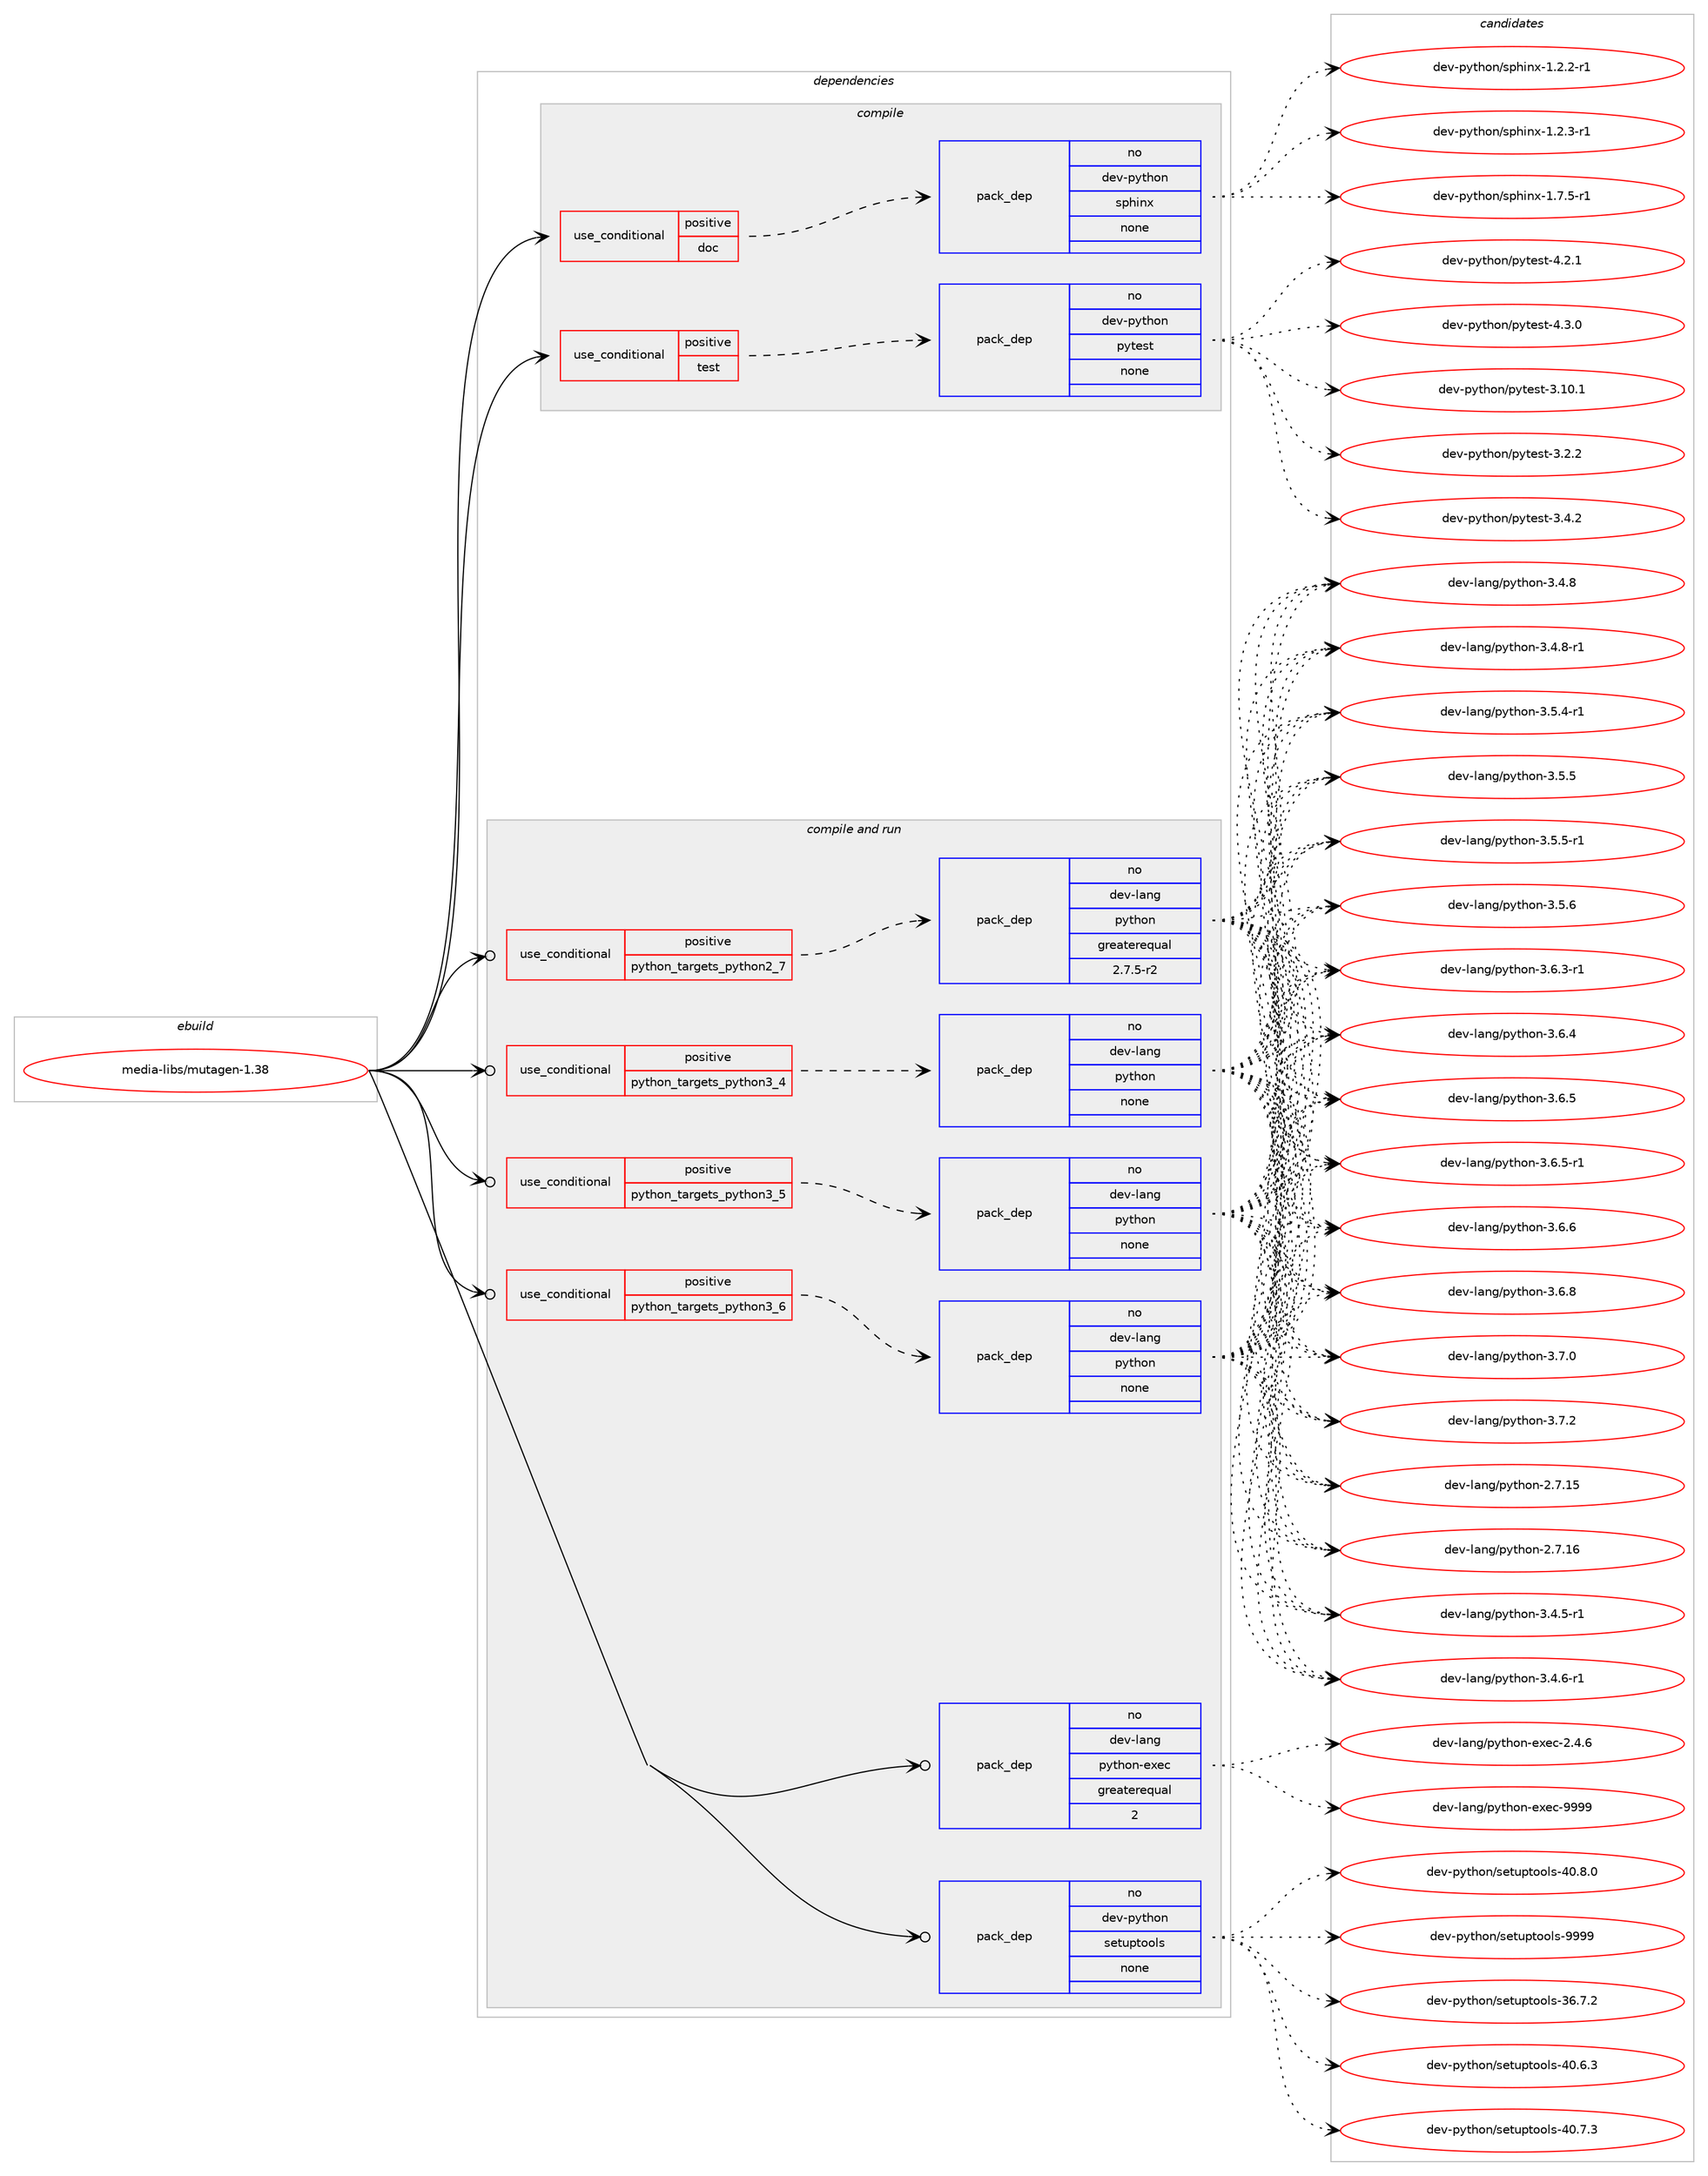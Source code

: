 digraph prolog {

# *************
# Graph options
# *************

newrank=true;
concentrate=true;
compound=true;
graph [rankdir=LR,fontname=Helvetica,fontsize=10,ranksep=1.5];#, ranksep=2.5, nodesep=0.2];
edge  [arrowhead=vee];
node  [fontname=Helvetica,fontsize=10];

# **********
# The ebuild
# **********

subgraph cluster_leftcol {
color=gray;
rank=same;
label=<<i>ebuild</i>>;
id [label="media-libs/mutagen-1.38", color=red, width=4, href="../media-libs/mutagen-1.38.svg"];
}

# ****************
# The dependencies
# ****************

subgraph cluster_midcol {
color=gray;
label=<<i>dependencies</i>>;
subgraph cluster_compile {
fillcolor="#eeeeee";
style=filled;
label=<<i>compile</i>>;
subgraph cond435484 {
dependency1616660 [label=<<TABLE BORDER="0" CELLBORDER="1" CELLSPACING="0" CELLPADDING="4"><TR><TD ROWSPAN="3" CELLPADDING="10">use_conditional</TD></TR><TR><TD>positive</TD></TR><TR><TD>doc</TD></TR></TABLE>>, shape=none, color=red];
subgraph pack1155136 {
dependency1616661 [label=<<TABLE BORDER="0" CELLBORDER="1" CELLSPACING="0" CELLPADDING="4" WIDTH="220"><TR><TD ROWSPAN="6" CELLPADDING="30">pack_dep</TD></TR><TR><TD WIDTH="110">no</TD></TR><TR><TD>dev-python</TD></TR><TR><TD>sphinx</TD></TR><TR><TD>none</TD></TR><TR><TD></TD></TR></TABLE>>, shape=none, color=blue];
}
dependency1616660:e -> dependency1616661:w [weight=20,style="dashed",arrowhead="vee"];
}
id:e -> dependency1616660:w [weight=20,style="solid",arrowhead="vee"];
subgraph cond435485 {
dependency1616662 [label=<<TABLE BORDER="0" CELLBORDER="1" CELLSPACING="0" CELLPADDING="4"><TR><TD ROWSPAN="3" CELLPADDING="10">use_conditional</TD></TR><TR><TD>positive</TD></TR><TR><TD>test</TD></TR></TABLE>>, shape=none, color=red];
subgraph pack1155137 {
dependency1616663 [label=<<TABLE BORDER="0" CELLBORDER="1" CELLSPACING="0" CELLPADDING="4" WIDTH="220"><TR><TD ROWSPAN="6" CELLPADDING="30">pack_dep</TD></TR><TR><TD WIDTH="110">no</TD></TR><TR><TD>dev-python</TD></TR><TR><TD>pytest</TD></TR><TR><TD>none</TD></TR><TR><TD></TD></TR></TABLE>>, shape=none, color=blue];
}
dependency1616662:e -> dependency1616663:w [weight=20,style="dashed",arrowhead="vee"];
}
id:e -> dependency1616662:w [weight=20,style="solid",arrowhead="vee"];
}
subgraph cluster_compileandrun {
fillcolor="#eeeeee";
style=filled;
label=<<i>compile and run</i>>;
subgraph cond435486 {
dependency1616664 [label=<<TABLE BORDER="0" CELLBORDER="1" CELLSPACING="0" CELLPADDING="4"><TR><TD ROWSPAN="3" CELLPADDING="10">use_conditional</TD></TR><TR><TD>positive</TD></TR><TR><TD>python_targets_python2_7</TD></TR></TABLE>>, shape=none, color=red];
subgraph pack1155138 {
dependency1616665 [label=<<TABLE BORDER="0" CELLBORDER="1" CELLSPACING="0" CELLPADDING="4" WIDTH="220"><TR><TD ROWSPAN="6" CELLPADDING="30">pack_dep</TD></TR><TR><TD WIDTH="110">no</TD></TR><TR><TD>dev-lang</TD></TR><TR><TD>python</TD></TR><TR><TD>greaterequal</TD></TR><TR><TD>2.7.5-r2</TD></TR></TABLE>>, shape=none, color=blue];
}
dependency1616664:e -> dependency1616665:w [weight=20,style="dashed",arrowhead="vee"];
}
id:e -> dependency1616664:w [weight=20,style="solid",arrowhead="odotvee"];
subgraph cond435487 {
dependency1616666 [label=<<TABLE BORDER="0" CELLBORDER="1" CELLSPACING="0" CELLPADDING="4"><TR><TD ROWSPAN="3" CELLPADDING="10">use_conditional</TD></TR><TR><TD>positive</TD></TR><TR><TD>python_targets_python3_4</TD></TR></TABLE>>, shape=none, color=red];
subgraph pack1155139 {
dependency1616667 [label=<<TABLE BORDER="0" CELLBORDER="1" CELLSPACING="0" CELLPADDING="4" WIDTH="220"><TR><TD ROWSPAN="6" CELLPADDING="30">pack_dep</TD></TR><TR><TD WIDTH="110">no</TD></TR><TR><TD>dev-lang</TD></TR><TR><TD>python</TD></TR><TR><TD>none</TD></TR><TR><TD></TD></TR></TABLE>>, shape=none, color=blue];
}
dependency1616666:e -> dependency1616667:w [weight=20,style="dashed",arrowhead="vee"];
}
id:e -> dependency1616666:w [weight=20,style="solid",arrowhead="odotvee"];
subgraph cond435488 {
dependency1616668 [label=<<TABLE BORDER="0" CELLBORDER="1" CELLSPACING="0" CELLPADDING="4"><TR><TD ROWSPAN="3" CELLPADDING="10">use_conditional</TD></TR><TR><TD>positive</TD></TR><TR><TD>python_targets_python3_5</TD></TR></TABLE>>, shape=none, color=red];
subgraph pack1155140 {
dependency1616669 [label=<<TABLE BORDER="0" CELLBORDER="1" CELLSPACING="0" CELLPADDING="4" WIDTH="220"><TR><TD ROWSPAN="6" CELLPADDING="30">pack_dep</TD></TR><TR><TD WIDTH="110">no</TD></TR><TR><TD>dev-lang</TD></TR><TR><TD>python</TD></TR><TR><TD>none</TD></TR><TR><TD></TD></TR></TABLE>>, shape=none, color=blue];
}
dependency1616668:e -> dependency1616669:w [weight=20,style="dashed",arrowhead="vee"];
}
id:e -> dependency1616668:w [weight=20,style="solid",arrowhead="odotvee"];
subgraph cond435489 {
dependency1616670 [label=<<TABLE BORDER="0" CELLBORDER="1" CELLSPACING="0" CELLPADDING="4"><TR><TD ROWSPAN="3" CELLPADDING="10">use_conditional</TD></TR><TR><TD>positive</TD></TR><TR><TD>python_targets_python3_6</TD></TR></TABLE>>, shape=none, color=red];
subgraph pack1155141 {
dependency1616671 [label=<<TABLE BORDER="0" CELLBORDER="1" CELLSPACING="0" CELLPADDING="4" WIDTH="220"><TR><TD ROWSPAN="6" CELLPADDING="30">pack_dep</TD></TR><TR><TD WIDTH="110">no</TD></TR><TR><TD>dev-lang</TD></TR><TR><TD>python</TD></TR><TR><TD>none</TD></TR><TR><TD></TD></TR></TABLE>>, shape=none, color=blue];
}
dependency1616670:e -> dependency1616671:w [weight=20,style="dashed",arrowhead="vee"];
}
id:e -> dependency1616670:w [weight=20,style="solid",arrowhead="odotvee"];
subgraph pack1155142 {
dependency1616672 [label=<<TABLE BORDER="0" CELLBORDER="1" CELLSPACING="0" CELLPADDING="4" WIDTH="220"><TR><TD ROWSPAN="6" CELLPADDING="30">pack_dep</TD></TR><TR><TD WIDTH="110">no</TD></TR><TR><TD>dev-lang</TD></TR><TR><TD>python-exec</TD></TR><TR><TD>greaterequal</TD></TR><TR><TD>2</TD></TR></TABLE>>, shape=none, color=blue];
}
id:e -> dependency1616672:w [weight=20,style="solid",arrowhead="odotvee"];
subgraph pack1155143 {
dependency1616673 [label=<<TABLE BORDER="0" CELLBORDER="1" CELLSPACING="0" CELLPADDING="4" WIDTH="220"><TR><TD ROWSPAN="6" CELLPADDING="30">pack_dep</TD></TR><TR><TD WIDTH="110">no</TD></TR><TR><TD>dev-python</TD></TR><TR><TD>setuptools</TD></TR><TR><TD>none</TD></TR><TR><TD></TD></TR></TABLE>>, shape=none, color=blue];
}
id:e -> dependency1616673:w [weight=20,style="solid",arrowhead="odotvee"];
}
subgraph cluster_run {
fillcolor="#eeeeee";
style=filled;
label=<<i>run</i>>;
}
}

# **************
# The candidates
# **************

subgraph cluster_choices {
rank=same;
color=gray;
label=<<i>candidates</i>>;

subgraph choice1155136 {
color=black;
nodesep=1;
choice10010111845112121116104111110471151121041051101204549465046504511449 [label="dev-python/sphinx-1.2.2-r1", color=red, width=4,href="../dev-python/sphinx-1.2.2-r1.svg"];
choice10010111845112121116104111110471151121041051101204549465046514511449 [label="dev-python/sphinx-1.2.3-r1", color=red, width=4,href="../dev-python/sphinx-1.2.3-r1.svg"];
choice10010111845112121116104111110471151121041051101204549465546534511449 [label="dev-python/sphinx-1.7.5-r1", color=red, width=4,href="../dev-python/sphinx-1.7.5-r1.svg"];
dependency1616661:e -> choice10010111845112121116104111110471151121041051101204549465046504511449:w [style=dotted,weight="100"];
dependency1616661:e -> choice10010111845112121116104111110471151121041051101204549465046514511449:w [style=dotted,weight="100"];
dependency1616661:e -> choice10010111845112121116104111110471151121041051101204549465546534511449:w [style=dotted,weight="100"];
}
subgraph choice1155137 {
color=black;
nodesep=1;
choice100101118451121211161041111104711212111610111511645514649484649 [label="dev-python/pytest-3.10.1", color=red, width=4,href="../dev-python/pytest-3.10.1.svg"];
choice1001011184511212111610411111047112121116101115116455146504650 [label="dev-python/pytest-3.2.2", color=red, width=4,href="../dev-python/pytest-3.2.2.svg"];
choice1001011184511212111610411111047112121116101115116455146524650 [label="dev-python/pytest-3.4.2", color=red, width=4,href="../dev-python/pytest-3.4.2.svg"];
choice1001011184511212111610411111047112121116101115116455246504649 [label="dev-python/pytest-4.2.1", color=red, width=4,href="../dev-python/pytest-4.2.1.svg"];
choice1001011184511212111610411111047112121116101115116455246514648 [label="dev-python/pytest-4.3.0", color=red, width=4,href="../dev-python/pytest-4.3.0.svg"];
dependency1616663:e -> choice100101118451121211161041111104711212111610111511645514649484649:w [style=dotted,weight="100"];
dependency1616663:e -> choice1001011184511212111610411111047112121116101115116455146504650:w [style=dotted,weight="100"];
dependency1616663:e -> choice1001011184511212111610411111047112121116101115116455146524650:w [style=dotted,weight="100"];
dependency1616663:e -> choice1001011184511212111610411111047112121116101115116455246504649:w [style=dotted,weight="100"];
dependency1616663:e -> choice1001011184511212111610411111047112121116101115116455246514648:w [style=dotted,weight="100"];
}
subgraph choice1155138 {
color=black;
nodesep=1;
choice10010111845108971101034711212111610411111045504655464953 [label="dev-lang/python-2.7.15", color=red, width=4,href="../dev-lang/python-2.7.15.svg"];
choice10010111845108971101034711212111610411111045504655464954 [label="dev-lang/python-2.7.16", color=red, width=4,href="../dev-lang/python-2.7.16.svg"];
choice1001011184510897110103471121211161041111104551465246534511449 [label="dev-lang/python-3.4.5-r1", color=red, width=4,href="../dev-lang/python-3.4.5-r1.svg"];
choice1001011184510897110103471121211161041111104551465246544511449 [label="dev-lang/python-3.4.6-r1", color=red, width=4,href="../dev-lang/python-3.4.6-r1.svg"];
choice100101118451089711010347112121116104111110455146524656 [label="dev-lang/python-3.4.8", color=red, width=4,href="../dev-lang/python-3.4.8.svg"];
choice1001011184510897110103471121211161041111104551465246564511449 [label="dev-lang/python-3.4.8-r1", color=red, width=4,href="../dev-lang/python-3.4.8-r1.svg"];
choice1001011184510897110103471121211161041111104551465346524511449 [label="dev-lang/python-3.5.4-r1", color=red, width=4,href="../dev-lang/python-3.5.4-r1.svg"];
choice100101118451089711010347112121116104111110455146534653 [label="dev-lang/python-3.5.5", color=red, width=4,href="../dev-lang/python-3.5.5.svg"];
choice1001011184510897110103471121211161041111104551465346534511449 [label="dev-lang/python-3.5.5-r1", color=red, width=4,href="../dev-lang/python-3.5.5-r1.svg"];
choice100101118451089711010347112121116104111110455146534654 [label="dev-lang/python-3.5.6", color=red, width=4,href="../dev-lang/python-3.5.6.svg"];
choice1001011184510897110103471121211161041111104551465446514511449 [label="dev-lang/python-3.6.3-r1", color=red, width=4,href="../dev-lang/python-3.6.3-r1.svg"];
choice100101118451089711010347112121116104111110455146544652 [label="dev-lang/python-3.6.4", color=red, width=4,href="../dev-lang/python-3.6.4.svg"];
choice100101118451089711010347112121116104111110455146544653 [label="dev-lang/python-3.6.5", color=red, width=4,href="../dev-lang/python-3.6.5.svg"];
choice1001011184510897110103471121211161041111104551465446534511449 [label="dev-lang/python-3.6.5-r1", color=red, width=4,href="../dev-lang/python-3.6.5-r1.svg"];
choice100101118451089711010347112121116104111110455146544654 [label="dev-lang/python-3.6.6", color=red, width=4,href="../dev-lang/python-3.6.6.svg"];
choice100101118451089711010347112121116104111110455146544656 [label="dev-lang/python-3.6.8", color=red, width=4,href="../dev-lang/python-3.6.8.svg"];
choice100101118451089711010347112121116104111110455146554648 [label="dev-lang/python-3.7.0", color=red, width=4,href="../dev-lang/python-3.7.0.svg"];
choice100101118451089711010347112121116104111110455146554650 [label="dev-lang/python-3.7.2", color=red, width=4,href="../dev-lang/python-3.7.2.svg"];
dependency1616665:e -> choice10010111845108971101034711212111610411111045504655464953:w [style=dotted,weight="100"];
dependency1616665:e -> choice10010111845108971101034711212111610411111045504655464954:w [style=dotted,weight="100"];
dependency1616665:e -> choice1001011184510897110103471121211161041111104551465246534511449:w [style=dotted,weight="100"];
dependency1616665:e -> choice1001011184510897110103471121211161041111104551465246544511449:w [style=dotted,weight="100"];
dependency1616665:e -> choice100101118451089711010347112121116104111110455146524656:w [style=dotted,weight="100"];
dependency1616665:e -> choice1001011184510897110103471121211161041111104551465246564511449:w [style=dotted,weight="100"];
dependency1616665:e -> choice1001011184510897110103471121211161041111104551465346524511449:w [style=dotted,weight="100"];
dependency1616665:e -> choice100101118451089711010347112121116104111110455146534653:w [style=dotted,weight="100"];
dependency1616665:e -> choice1001011184510897110103471121211161041111104551465346534511449:w [style=dotted,weight="100"];
dependency1616665:e -> choice100101118451089711010347112121116104111110455146534654:w [style=dotted,weight="100"];
dependency1616665:e -> choice1001011184510897110103471121211161041111104551465446514511449:w [style=dotted,weight="100"];
dependency1616665:e -> choice100101118451089711010347112121116104111110455146544652:w [style=dotted,weight="100"];
dependency1616665:e -> choice100101118451089711010347112121116104111110455146544653:w [style=dotted,weight="100"];
dependency1616665:e -> choice1001011184510897110103471121211161041111104551465446534511449:w [style=dotted,weight="100"];
dependency1616665:e -> choice100101118451089711010347112121116104111110455146544654:w [style=dotted,weight="100"];
dependency1616665:e -> choice100101118451089711010347112121116104111110455146544656:w [style=dotted,weight="100"];
dependency1616665:e -> choice100101118451089711010347112121116104111110455146554648:w [style=dotted,weight="100"];
dependency1616665:e -> choice100101118451089711010347112121116104111110455146554650:w [style=dotted,weight="100"];
}
subgraph choice1155139 {
color=black;
nodesep=1;
choice10010111845108971101034711212111610411111045504655464953 [label="dev-lang/python-2.7.15", color=red, width=4,href="../dev-lang/python-2.7.15.svg"];
choice10010111845108971101034711212111610411111045504655464954 [label="dev-lang/python-2.7.16", color=red, width=4,href="../dev-lang/python-2.7.16.svg"];
choice1001011184510897110103471121211161041111104551465246534511449 [label="dev-lang/python-3.4.5-r1", color=red, width=4,href="../dev-lang/python-3.4.5-r1.svg"];
choice1001011184510897110103471121211161041111104551465246544511449 [label="dev-lang/python-3.4.6-r1", color=red, width=4,href="../dev-lang/python-3.4.6-r1.svg"];
choice100101118451089711010347112121116104111110455146524656 [label="dev-lang/python-3.4.8", color=red, width=4,href="../dev-lang/python-3.4.8.svg"];
choice1001011184510897110103471121211161041111104551465246564511449 [label="dev-lang/python-3.4.8-r1", color=red, width=4,href="../dev-lang/python-3.4.8-r1.svg"];
choice1001011184510897110103471121211161041111104551465346524511449 [label="dev-lang/python-3.5.4-r1", color=red, width=4,href="../dev-lang/python-3.5.4-r1.svg"];
choice100101118451089711010347112121116104111110455146534653 [label="dev-lang/python-3.5.5", color=red, width=4,href="../dev-lang/python-3.5.5.svg"];
choice1001011184510897110103471121211161041111104551465346534511449 [label="dev-lang/python-3.5.5-r1", color=red, width=4,href="../dev-lang/python-3.5.5-r1.svg"];
choice100101118451089711010347112121116104111110455146534654 [label="dev-lang/python-3.5.6", color=red, width=4,href="../dev-lang/python-3.5.6.svg"];
choice1001011184510897110103471121211161041111104551465446514511449 [label="dev-lang/python-3.6.3-r1", color=red, width=4,href="../dev-lang/python-3.6.3-r1.svg"];
choice100101118451089711010347112121116104111110455146544652 [label="dev-lang/python-3.6.4", color=red, width=4,href="../dev-lang/python-3.6.4.svg"];
choice100101118451089711010347112121116104111110455146544653 [label="dev-lang/python-3.6.5", color=red, width=4,href="../dev-lang/python-3.6.5.svg"];
choice1001011184510897110103471121211161041111104551465446534511449 [label="dev-lang/python-3.6.5-r1", color=red, width=4,href="../dev-lang/python-3.6.5-r1.svg"];
choice100101118451089711010347112121116104111110455146544654 [label="dev-lang/python-3.6.6", color=red, width=4,href="../dev-lang/python-3.6.6.svg"];
choice100101118451089711010347112121116104111110455146544656 [label="dev-lang/python-3.6.8", color=red, width=4,href="../dev-lang/python-3.6.8.svg"];
choice100101118451089711010347112121116104111110455146554648 [label="dev-lang/python-3.7.0", color=red, width=4,href="../dev-lang/python-3.7.0.svg"];
choice100101118451089711010347112121116104111110455146554650 [label="dev-lang/python-3.7.2", color=red, width=4,href="../dev-lang/python-3.7.2.svg"];
dependency1616667:e -> choice10010111845108971101034711212111610411111045504655464953:w [style=dotted,weight="100"];
dependency1616667:e -> choice10010111845108971101034711212111610411111045504655464954:w [style=dotted,weight="100"];
dependency1616667:e -> choice1001011184510897110103471121211161041111104551465246534511449:w [style=dotted,weight="100"];
dependency1616667:e -> choice1001011184510897110103471121211161041111104551465246544511449:w [style=dotted,weight="100"];
dependency1616667:e -> choice100101118451089711010347112121116104111110455146524656:w [style=dotted,weight="100"];
dependency1616667:e -> choice1001011184510897110103471121211161041111104551465246564511449:w [style=dotted,weight="100"];
dependency1616667:e -> choice1001011184510897110103471121211161041111104551465346524511449:w [style=dotted,weight="100"];
dependency1616667:e -> choice100101118451089711010347112121116104111110455146534653:w [style=dotted,weight="100"];
dependency1616667:e -> choice1001011184510897110103471121211161041111104551465346534511449:w [style=dotted,weight="100"];
dependency1616667:e -> choice100101118451089711010347112121116104111110455146534654:w [style=dotted,weight="100"];
dependency1616667:e -> choice1001011184510897110103471121211161041111104551465446514511449:w [style=dotted,weight="100"];
dependency1616667:e -> choice100101118451089711010347112121116104111110455146544652:w [style=dotted,weight="100"];
dependency1616667:e -> choice100101118451089711010347112121116104111110455146544653:w [style=dotted,weight="100"];
dependency1616667:e -> choice1001011184510897110103471121211161041111104551465446534511449:w [style=dotted,weight="100"];
dependency1616667:e -> choice100101118451089711010347112121116104111110455146544654:w [style=dotted,weight="100"];
dependency1616667:e -> choice100101118451089711010347112121116104111110455146544656:w [style=dotted,weight="100"];
dependency1616667:e -> choice100101118451089711010347112121116104111110455146554648:w [style=dotted,weight="100"];
dependency1616667:e -> choice100101118451089711010347112121116104111110455146554650:w [style=dotted,weight="100"];
}
subgraph choice1155140 {
color=black;
nodesep=1;
choice10010111845108971101034711212111610411111045504655464953 [label="dev-lang/python-2.7.15", color=red, width=4,href="../dev-lang/python-2.7.15.svg"];
choice10010111845108971101034711212111610411111045504655464954 [label="dev-lang/python-2.7.16", color=red, width=4,href="../dev-lang/python-2.7.16.svg"];
choice1001011184510897110103471121211161041111104551465246534511449 [label="dev-lang/python-3.4.5-r1", color=red, width=4,href="../dev-lang/python-3.4.5-r1.svg"];
choice1001011184510897110103471121211161041111104551465246544511449 [label="dev-lang/python-3.4.6-r1", color=red, width=4,href="../dev-lang/python-3.4.6-r1.svg"];
choice100101118451089711010347112121116104111110455146524656 [label="dev-lang/python-3.4.8", color=red, width=4,href="../dev-lang/python-3.4.8.svg"];
choice1001011184510897110103471121211161041111104551465246564511449 [label="dev-lang/python-3.4.8-r1", color=red, width=4,href="../dev-lang/python-3.4.8-r1.svg"];
choice1001011184510897110103471121211161041111104551465346524511449 [label="dev-lang/python-3.5.4-r1", color=red, width=4,href="../dev-lang/python-3.5.4-r1.svg"];
choice100101118451089711010347112121116104111110455146534653 [label="dev-lang/python-3.5.5", color=red, width=4,href="../dev-lang/python-3.5.5.svg"];
choice1001011184510897110103471121211161041111104551465346534511449 [label="dev-lang/python-3.5.5-r1", color=red, width=4,href="../dev-lang/python-3.5.5-r1.svg"];
choice100101118451089711010347112121116104111110455146534654 [label="dev-lang/python-3.5.6", color=red, width=4,href="../dev-lang/python-3.5.6.svg"];
choice1001011184510897110103471121211161041111104551465446514511449 [label="dev-lang/python-3.6.3-r1", color=red, width=4,href="../dev-lang/python-3.6.3-r1.svg"];
choice100101118451089711010347112121116104111110455146544652 [label="dev-lang/python-3.6.4", color=red, width=4,href="../dev-lang/python-3.6.4.svg"];
choice100101118451089711010347112121116104111110455146544653 [label="dev-lang/python-3.6.5", color=red, width=4,href="../dev-lang/python-3.6.5.svg"];
choice1001011184510897110103471121211161041111104551465446534511449 [label="dev-lang/python-3.6.5-r1", color=red, width=4,href="../dev-lang/python-3.6.5-r1.svg"];
choice100101118451089711010347112121116104111110455146544654 [label="dev-lang/python-3.6.6", color=red, width=4,href="../dev-lang/python-3.6.6.svg"];
choice100101118451089711010347112121116104111110455146544656 [label="dev-lang/python-3.6.8", color=red, width=4,href="../dev-lang/python-3.6.8.svg"];
choice100101118451089711010347112121116104111110455146554648 [label="dev-lang/python-3.7.0", color=red, width=4,href="../dev-lang/python-3.7.0.svg"];
choice100101118451089711010347112121116104111110455146554650 [label="dev-lang/python-3.7.2", color=red, width=4,href="../dev-lang/python-3.7.2.svg"];
dependency1616669:e -> choice10010111845108971101034711212111610411111045504655464953:w [style=dotted,weight="100"];
dependency1616669:e -> choice10010111845108971101034711212111610411111045504655464954:w [style=dotted,weight="100"];
dependency1616669:e -> choice1001011184510897110103471121211161041111104551465246534511449:w [style=dotted,weight="100"];
dependency1616669:e -> choice1001011184510897110103471121211161041111104551465246544511449:w [style=dotted,weight="100"];
dependency1616669:e -> choice100101118451089711010347112121116104111110455146524656:w [style=dotted,weight="100"];
dependency1616669:e -> choice1001011184510897110103471121211161041111104551465246564511449:w [style=dotted,weight="100"];
dependency1616669:e -> choice1001011184510897110103471121211161041111104551465346524511449:w [style=dotted,weight="100"];
dependency1616669:e -> choice100101118451089711010347112121116104111110455146534653:w [style=dotted,weight="100"];
dependency1616669:e -> choice1001011184510897110103471121211161041111104551465346534511449:w [style=dotted,weight="100"];
dependency1616669:e -> choice100101118451089711010347112121116104111110455146534654:w [style=dotted,weight="100"];
dependency1616669:e -> choice1001011184510897110103471121211161041111104551465446514511449:w [style=dotted,weight="100"];
dependency1616669:e -> choice100101118451089711010347112121116104111110455146544652:w [style=dotted,weight="100"];
dependency1616669:e -> choice100101118451089711010347112121116104111110455146544653:w [style=dotted,weight="100"];
dependency1616669:e -> choice1001011184510897110103471121211161041111104551465446534511449:w [style=dotted,weight="100"];
dependency1616669:e -> choice100101118451089711010347112121116104111110455146544654:w [style=dotted,weight="100"];
dependency1616669:e -> choice100101118451089711010347112121116104111110455146544656:w [style=dotted,weight="100"];
dependency1616669:e -> choice100101118451089711010347112121116104111110455146554648:w [style=dotted,weight="100"];
dependency1616669:e -> choice100101118451089711010347112121116104111110455146554650:w [style=dotted,weight="100"];
}
subgraph choice1155141 {
color=black;
nodesep=1;
choice10010111845108971101034711212111610411111045504655464953 [label="dev-lang/python-2.7.15", color=red, width=4,href="../dev-lang/python-2.7.15.svg"];
choice10010111845108971101034711212111610411111045504655464954 [label="dev-lang/python-2.7.16", color=red, width=4,href="../dev-lang/python-2.7.16.svg"];
choice1001011184510897110103471121211161041111104551465246534511449 [label="dev-lang/python-3.4.5-r1", color=red, width=4,href="../dev-lang/python-3.4.5-r1.svg"];
choice1001011184510897110103471121211161041111104551465246544511449 [label="dev-lang/python-3.4.6-r1", color=red, width=4,href="../dev-lang/python-3.4.6-r1.svg"];
choice100101118451089711010347112121116104111110455146524656 [label="dev-lang/python-3.4.8", color=red, width=4,href="../dev-lang/python-3.4.8.svg"];
choice1001011184510897110103471121211161041111104551465246564511449 [label="dev-lang/python-3.4.8-r1", color=red, width=4,href="../dev-lang/python-3.4.8-r1.svg"];
choice1001011184510897110103471121211161041111104551465346524511449 [label="dev-lang/python-3.5.4-r1", color=red, width=4,href="../dev-lang/python-3.5.4-r1.svg"];
choice100101118451089711010347112121116104111110455146534653 [label="dev-lang/python-3.5.5", color=red, width=4,href="../dev-lang/python-3.5.5.svg"];
choice1001011184510897110103471121211161041111104551465346534511449 [label="dev-lang/python-3.5.5-r1", color=red, width=4,href="../dev-lang/python-3.5.5-r1.svg"];
choice100101118451089711010347112121116104111110455146534654 [label="dev-lang/python-3.5.6", color=red, width=4,href="../dev-lang/python-3.5.6.svg"];
choice1001011184510897110103471121211161041111104551465446514511449 [label="dev-lang/python-3.6.3-r1", color=red, width=4,href="../dev-lang/python-3.6.3-r1.svg"];
choice100101118451089711010347112121116104111110455146544652 [label="dev-lang/python-3.6.4", color=red, width=4,href="../dev-lang/python-3.6.4.svg"];
choice100101118451089711010347112121116104111110455146544653 [label="dev-lang/python-3.6.5", color=red, width=4,href="../dev-lang/python-3.6.5.svg"];
choice1001011184510897110103471121211161041111104551465446534511449 [label="dev-lang/python-3.6.5-r1", color=red, width=4,href="../dev-lang/python-3.6.5-r1.svg"];
choice100101118451089711010347112121116104111110455146544654 [label="dev-lang/python-3.6.6", color=red, width=4,href="../dev-lang/python-3.6.6.svg"];
choice100101118451089711010347112121116104111110455146544656 [label="dev-lang/python-3.6.8", color=red, width=4,href="../dev-lang/python-3.6.8.svg"];
choice100101118451089711010347112121116104111110455146554648 [label="dev-lang/python-3.7.0", color=red, width=4,href="../dev-lang/python-3.7.0.svg"];
choice100101118451089711010347112121116104111110455146554650 [label="dev-lang/python-3.7.2", color=red, width=4,href="../dev-lang/python-3.7.2.svg"];
dependency1616671:e -> choice10010111845108971101034711212111610411111045504655464953:w [style=dotted,weight="100"];
dependency1616671:e -> choice10010111845108971101034711212111610411111045504655464954:w [style=dotted,weight="100"];
dependency1616671:e -> choice1001011184510897110103471121211161041111104551465246534511449:w [style=dotted,weight="100"];
dependency1616671:e -> choice1001011184510897110103471121211161041111104551465246544511449:w [style=dotted,weight="100"];
dependency1616671:e -> choice100101118451089711010347112121116104111110455146524656:w [style=dotted,weight="100"];
dependency1616671:e -> choice1001011184510897110103471121211161041111104551465246564511449:w [style=dotted,weight="100"];
dependency1616671:e -> choice1001011184510897110103471121211161041111104551465346524511449:w [style=dotted,weight="100"];
dependency1616671:e -> choice100101118451089711010347112121116104111110455146534653:w [style=dotted,weight="100"];
dependency1616671:e -> choice1001011184510897110103471121211161041111104551465346534511449:w [style=dotted,weight="100"];
dependency1616671:e -> choice100101118451089711010347112121116104111110455146534654:w [style=dotted,weight="100"];
dependency1616671:e -> choice1001011184510897110103471121211161041111104551465446514511449:w [style=dotted,weight="100"];
dependency1616671:e -> choice100101118451089711010347112121116104111110455146544652:w [style=dotted,weight="100"];
dependency1616671:e -> choice100101118451089711010347112121116104111110455146544653:w [style=dotted,weight="100"];
dependency1616671:e -> choice1001011184510897110103471121211161041111104551465446534511449:w [style=dotted,weight="100"];
dependency1616671:e -> choice100101118451089711010347112121116104111110455146544654:w [style=dotted,weight="100"];
dependency1616671:e -> choice100101118451089711010347112121116104111110455146544656:w [style=dotted,weight="100"];
dependency1616671:e -> choice100101118451089711010347112121116104111110455146554648:w [style=dotted,weight="100"];
dependency1616671:e -> choice100101118451089711010347112121116104111110455146554650:w [style=dotted,weight="100"];
}
subgraph choice1155142 {
color=black;
nodesep=1;
choice1001011184510897110103471121211161041111104510112010199455046524654 [label="dev-lang/python-exec-2.4.6", color=red, width=4,href="../dev-lang/python-exec-2.4.6.svg"];
choice10010111845108971101034711212111610411111045101120101994557575757 [label="dev-lang/python-exec-9999", color=red, width=4,href="../dev-lang/python-exec-9999.svg"];
dependency1616672:e -> choice1001011184510897110103471121211161041111104510112010199455046524654:w [style=dotted,weight="100"];
dependency1616672:e -> choice10010111845108971101034711212111610411111045101120101994557575757:w [style=dotted,weight="100"];
}
subgraph choice1155143 {
color=black;
nodesep=1;
choice100101118451121211161041111104711510111611711211611111110811545515446554650 [label="dev-python/setuptools-36.7.2", color=red, width=4,href="../dev-python/setuptools-36.7.2.svg"];
choice100101118451121211161041111104711510111611711211611111110811545524846544651 [label="dev-python/setuptools-40.6.3", color=red, width=4,href="../dev-python/setuptools-40.6.3.svg"];
choice100101118451121211161041111104711510111611711211611111110811545524846554651 [label="dev-python/setuptools-40.7.3", color=red, width=4,href="../dev-python/setuptools-40.7.3.svg"];
choice100101118451121211161041111104711510111611711211611111110811545524846564648 [label="dev-python/setuptools-40.8.0", color=red, width=4,href="../dev-python/setuptools-40.8.0.svg"];
choice10010111845112121116104111110471151011161171121161111111081154557575757 [label="dev-python/setuptools-9999", color=red, width=4,href="../dev-python/setuptools-9999.svg"];
dependency1616673:e -> choice100101118451121211161041111104711510111611711211611111110811545515446554650:w [style=dotted,weight="100"];
dependency1616673:e -> choice100101118451121211161041111104711510111611711211611111110811545524846544651:w [style=dotted,weight="100"];
dependency1616673:e -> choice100101118451121211161041111104711510111611711211611111110811545524846554651:w [style=dotted,weight="100"];
dependency1616673:e -> choice100101118451121211161041111104711510111611711211611111110811545524846564648:w [style=dotted,weight="100"];
dependency1616673:e -> choice10010111845112121116104111110471151011161171121161111111081154557575757:w [style=dotted,weight="100"];
}
}

}
